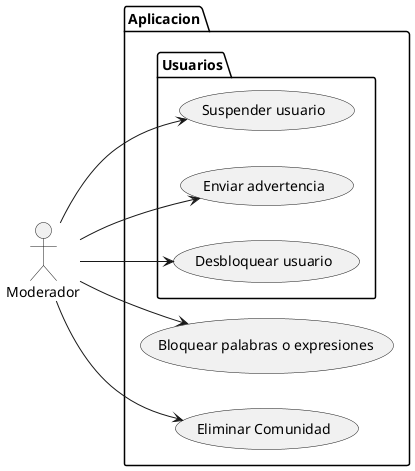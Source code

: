 @startuml
left to right direction
actor Moderador

package Aplicacion{
 package Usuarios{
        usecase "Suspender usuario" as UC3
        usecase "Enviar advertencia" as UC5
        usecase "Desbloquear usuario" as UC8
    }
usecase "Bloquear palabras o expresiones" as UC7

usecase "Eliminar Comunidad" as UC9
}

Moderador --> UC3
Moderador --> UC5
Moderador --> UC7
Moderador --> UC8
Moderador --> UC9

@enduml